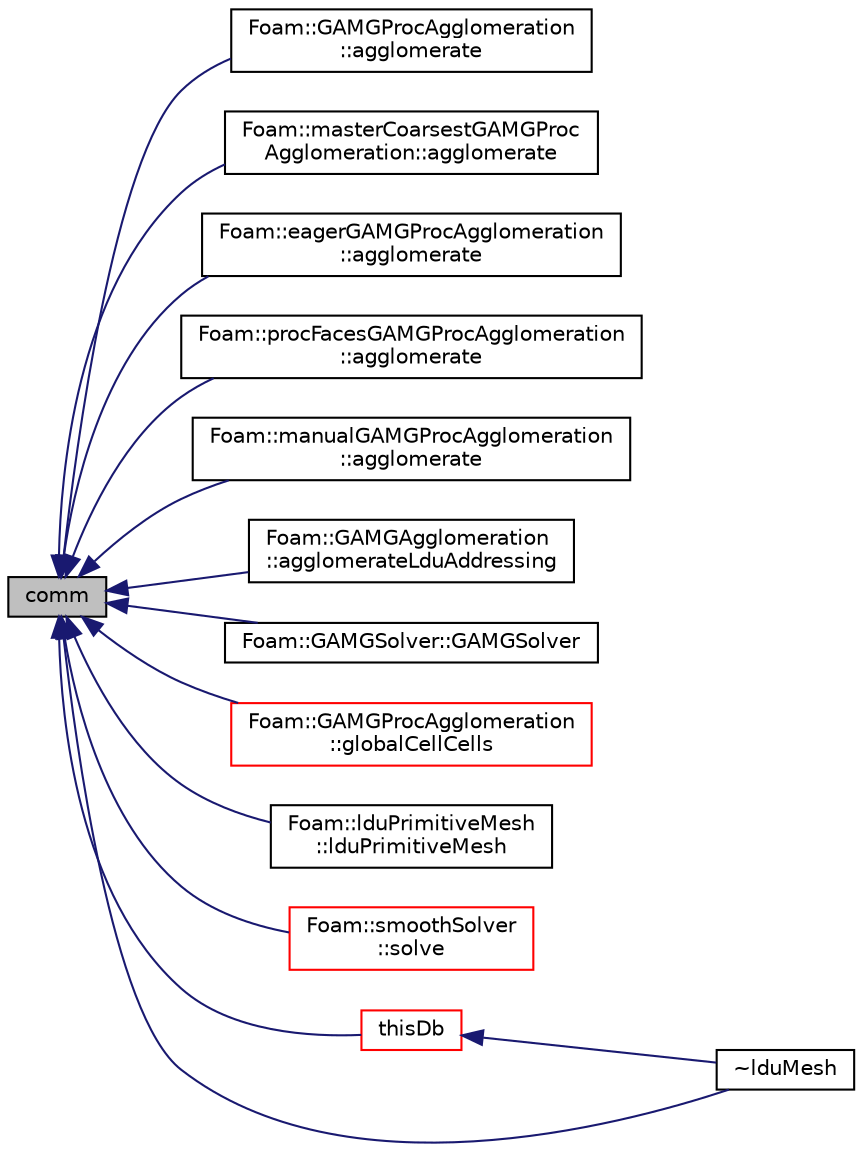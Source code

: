digraph "comm"
{
  bgcolor="transparent";
  edge [fontname="Helvetica",fontsize="10",labelfontname="Helvetica",labelfontsize="10"];
  node [fontname="Helvetica",fontsize="10",shape=record];
  rankdir="LR";
  Node1 [label="comm",height=0.2,width=0.4,color="black", fillcolor="grey75", style="filled", fontcolor="black"];
  Node1 -> Node2 [dir="back",color="midnightblue",fontsize="10",style="solid",fontname="Helvetica"];
  Node2 [label="Foam::GAMGProcAgglomeration\l::agglomerate",height=0.2,width=0.4,color="black",URL="$a00917.html#a27b44cfbf74cce96b808671c99ec0a19",tooltip="Agglomerate a level. Return true if anything has changed. "];
  Node1 -> Node3 [dir="back",color="midnightblue",fontsize="10",style="solid",fontname="Helvetica"];
  Node3 [label="Foam::masterCoarsestGAMGProc\lAgglomeration::agglomerate",height=0.2,width=0.4,color="black",URL="$a01475.html#aafdd9615cff0be3c3c601afb8526aee5",tooltip="Modify agglomeration. Return true if modified. "];
  Node1 -> Node4 [dir="back",color="midnightblue",fontsize="10",style="solid",fontname="Helvetica"];
  Node4 [label="Foam::eagerGAMGProcAgglomeration\l::agglomerate",height=0.2,width=0.4,color="black",URL="$a00619.html#aafdd9615cff0be3c3c601afb8526aee5",tooltip="Modify agglomeration. Return true if modified. "];
  Node1 -> Node5 [dir="back",color="midnightblue",fontsize="10",style="solid",fontname="Helvetica"];
  Node5 [label="Foam::procFacesGAMGProcAgglomeration\l::agglomerate",height=0.2,width=0.4,color="black",URL="$a02051.html#aafdd9615cff0be3c3c601afb8526aee5",tooltip="Modify agglomeration. Return true if modified. "];
  Node1 -> Node6 [dir="back",color="midnightblue",fontsize="10",style="solid",fontname="Helvetica"];
  Node6 [label="Foam::manualGAMGProcAgglomeration\l::agglomerate",height=0.2,width=0.4,color="black",URL="$a01433.html#aafdd9615cff0be3c3c601afb8526aee5",tooltip="Modify agglomeration. Return true if modified. "];
  Node1 -> Node7 [dir="back",color="midnightblue",fontsize="10",style="solid",fontname="Helvetica"];
  Node7 [label="Foam::GAMGAgglomeration\l::agglomerateLduAddressing",height=0.2,width=0.4,color="black",URL="$a00913.html#a1f8676d38e3715d5330beb58b7883c90",tooltip="Assemble coarse mesh addressing. "];
  Node1 -> Node8 [dir="back",color="midnightblue",fontsize="10",style="solid",fontname="Helvetica"];
  Node8 [label="Foam::GAMGSolver::GAMGSolver",height=0.2,width=0.4,color="black",URL="$a00918.html#aa0bdfcc22c05f62778e77b175b6fdd66",tooltip="Construct from lduMatrix and solver controls. "];
  Node1 -> Node9 [dir="back",color="midnightblue",fontsize="10",style="solid",fontname="Helvetica"];
  Node9 [label="Foam::GAMGProcAgglomeration\l::globalCellCells",height=0.2,width=0.4,color="red",URL="$a00917.html#a59b7daeb97bb6479a59cdeacff965dc5",tooltip="Debug: calculate global cell-cells. "];
  Node1 -> Node10 [dir="back",color="midnightblue",fontsize="10",style="solid",fontname="Helvetica"];
  Node10 [label="Foam::lduPrimitiveMesh\l::lduPrimitiveMesh",height=0.2,width=0.4,color="black",URL="$a01314.html#aeae1eb8af27cafdc116980dd48968d19",tooltip="Construct by combining multiple meshes. The meshes come from. "];
  Node1 -> Node11 [dir="back",color="midnightblue",fontsize="10",style="solid",fontname="Helvetica"];
  Node11 [label="Foam::smoothSolver\l::solve",height=0.2,width=0.4,color="red",URL="$a02440.html#a67060ce780f6992862e39b0d82c37aa0",tooltip="Solve the matrix with this solver. "];
  Node1 -> Node12 [dir="back",color="midnightblue",fontsize="10",style="solid",fontname="Helvetica"];
  Node12 [label="thisDb",height=0.2,width=0.4,color="red",URL="$a01313.html#a1954a3b5059aa17fa01f901274f5ac4a",tooltip="Return the object registry. "];
  Node12 -> Node13 [dir="back",color="midnightblue",fontsize="10",style="solid",fontname="Helvetica"];
  Node13 [label="~lduMesh",height=0.2,width=0.4,color="black",URL="$a01313.html#a0d6142dbbff9e22317ca374ec3c2aa83",tooltip="Destructor. "];
  Node1 -> Node13 [dir="back",color="midnightblue",fontsize="10",style="solid",fontname="Helvetica"];
}
